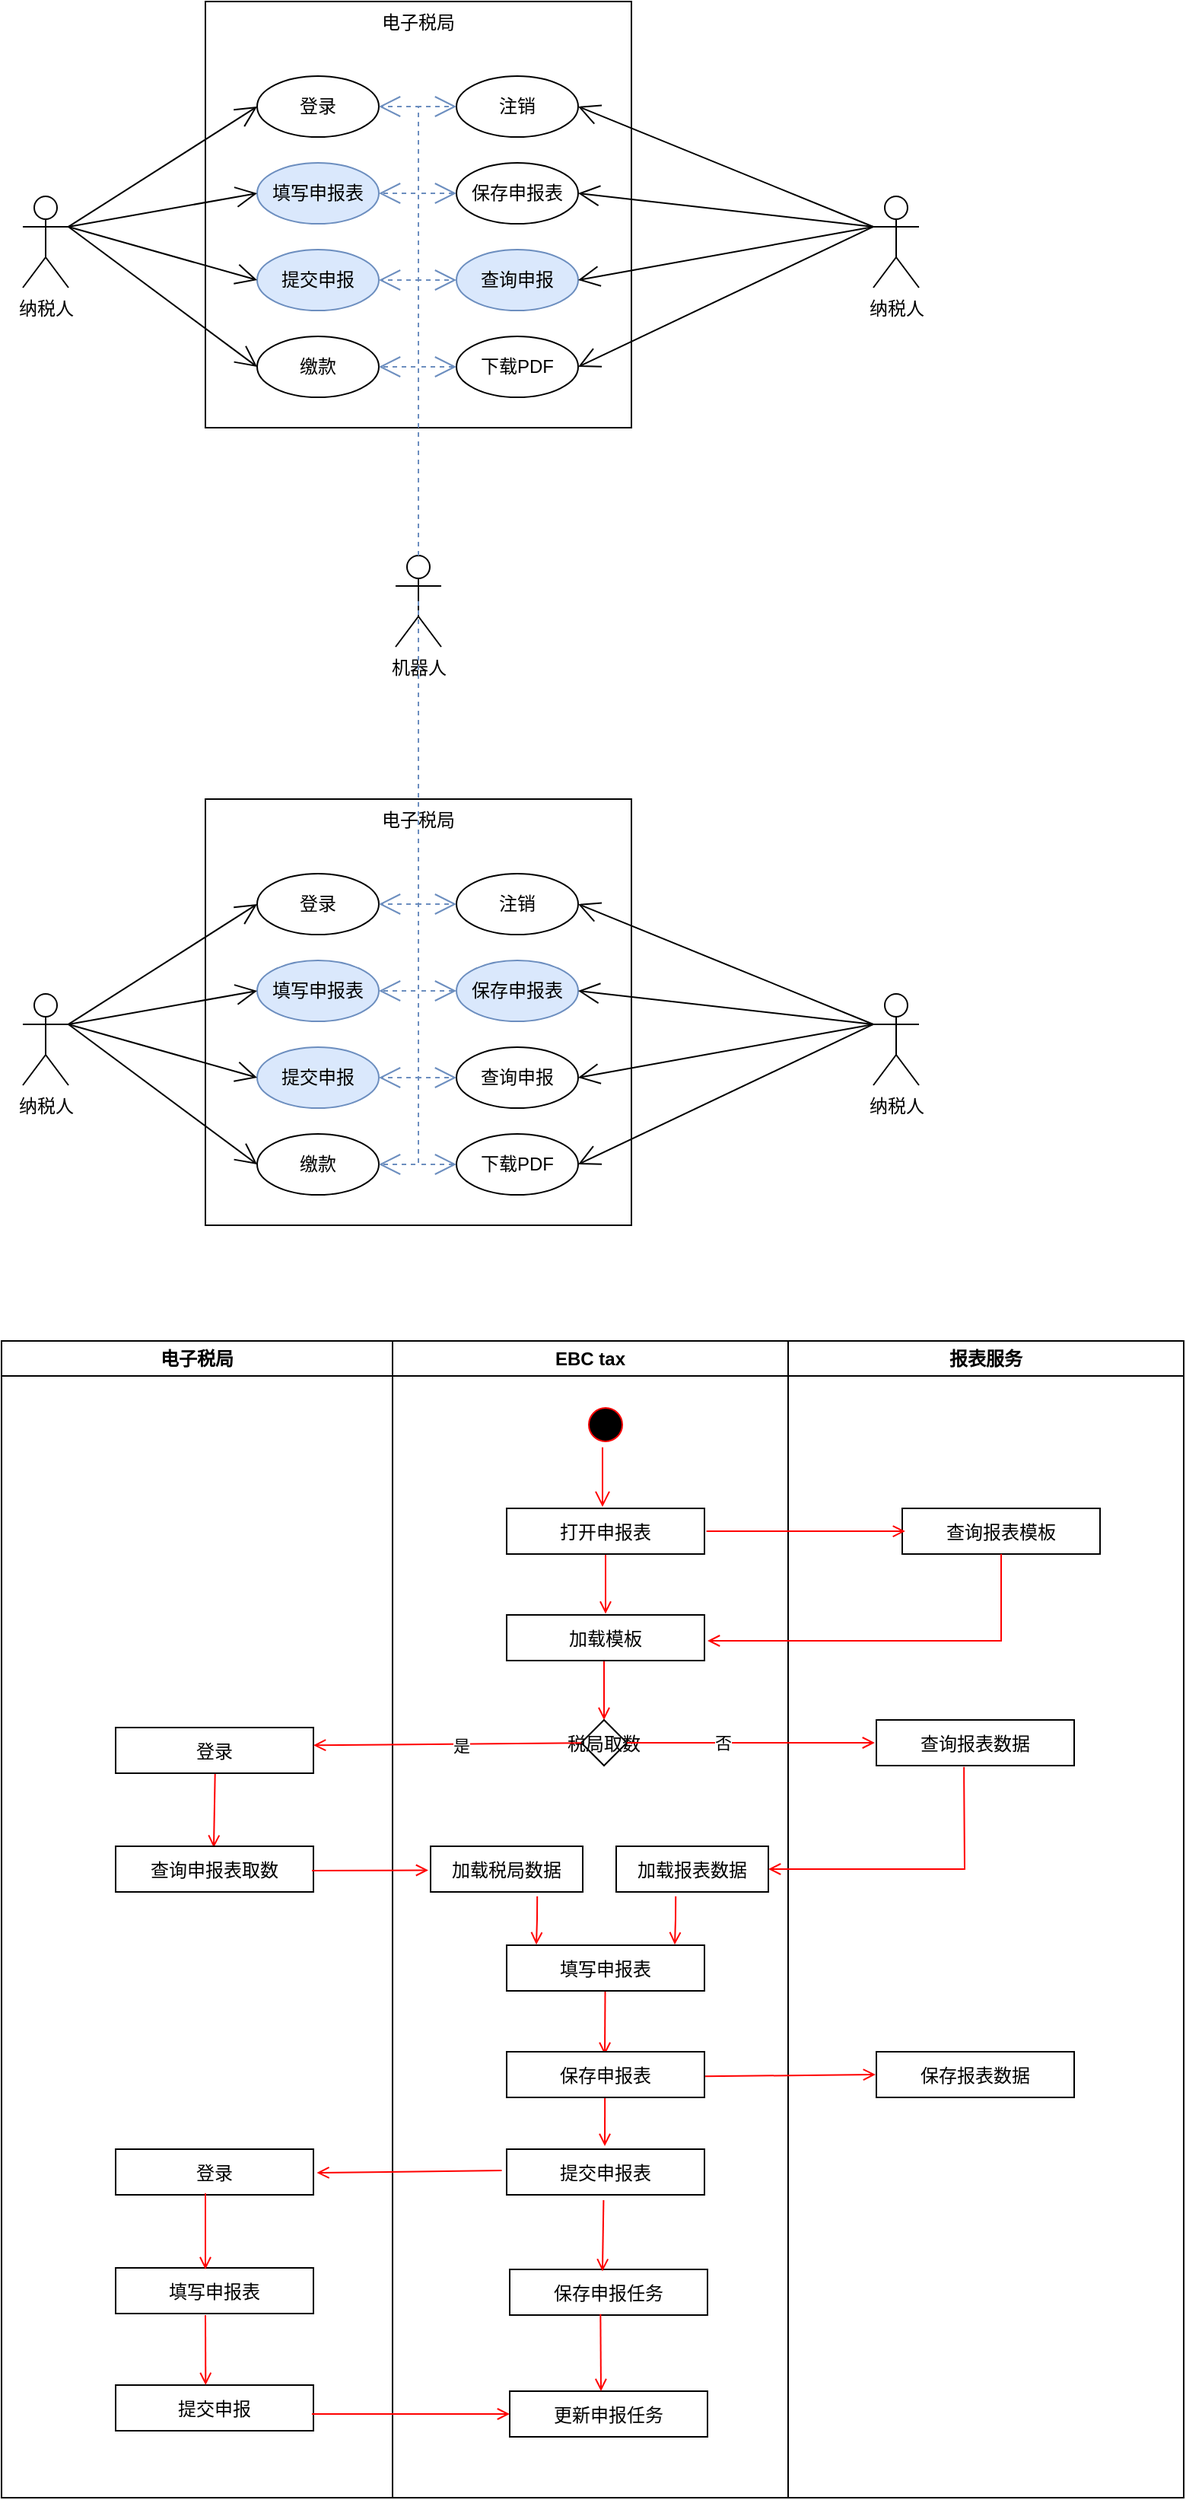 <mxfile version="17.2.4" type="github">
  <diagram id="pesc5ZuLE12qNuX9gS1a" name="第 1 页">
    <mxGraphModel dx="1044" dy="611" grid="1" gridSize="10" guides="1" tooltips="1" connect="1" arrows="1" fold="1" page="1" pageScale="1" pageWidth="827" pageHeight="1169" math="0" shadow="0">
      <root>
        <mxCell id="0" />
        <mxCell id="1" parent="0" />
        <mxCell id="q86BL1v4JnZUa4Sr2h56-1" value="电子税局" style="rounded=0;whiteSpace=wrap;html=1;verticalAlign=top;" vertex="1" parent="1">
          <mxGeometry x="160" y="40" width="280" height="280" as="geometry" />
        </mxCell>
        <mxCell id="q86BL1v4JnZUa4Sr2h56-3" value="纳税人" style="shape=umlActor;verticalLabelPosition=bottom;verticalAlign=top;html=1;outlineConnect=0;" vertex="1" parent="1">
          <mxGeometry x="40" y="168" width="30" height="60" as="geometry" />
        </mxCell>
        <mxCell id="q86BL1v4JnZUa4Sr2h56-4" value="填写申报表" style="ellipse;whiteSpace=wrap;html=1;aspect=fixed;fillColor=#dae8fc;strokeColor=#6c8ebf;" vertex="1" parent="1">
          <mxGeometry x="194" y="146" width="80" height="40" as="geometry" />
        </mxCell>
        <mxCell id="q86BL1v4JnZUa4Sr2h56-5" value="缴款" style="ellipse;whiteSpace=wrap;html=1;aspect=fixed;" vertex="1" parent="1">
          <mxGeometry x="194" y="260" width="80" height="40" as="geometry" />
        </mxCell>
        <mxCell id="q86BL1v4JnZUa4Sr2h56-6" value="登录" style="ellipse;whiteSpace=wrap;html=1;aspect=fixed;" vertex="1" parent="1">
          <mxGeometry x="194" y="89" width="80" height="40" as="geometry" />
        </mxCell>
        <mxCell id="q86BL1v4JnZUa4Sr2h56-7" value="保存申报表" style="ellipse;whiteSpace=wrap;html=1;aspect=fixed;" vertex="1" parent="1">
          <mxGeometry x="325" y="146" width="80" height="40" as="geometry" />
        </mxCell>
        <mxCell id="q86BL1v4JnZUa4Sr2h56-8" value="提交申报" style="ellipse;whiteSpace=wrap;html=1;aspect=fixed;fillColor=#dae8fc;strokeColor=#6c8ebf;" vertex="1" parent="1">
          <mxGeometry x="194" y="203" width="80" height="40" as="geometry" />
        </mxCell>
        <mxCell id="q86BL1v4JnZUa4Sr2h56-9" value="查询申报" style="ellipse;whiteSpace=wrap;html=1;aspect=fixed;fillColor=#dae8fc;strokeColor=#6c8ebf;" vertex="1" parent="1">
          <mxGeometry x="325" y="203" width="80" height="40" as="geometry" />
        </mxCell>
        <mxCell id="q86BL1v4JnZUa4Sr2h56-10" value="下载PDF" style="ellipse;whiteSpace=wrap;html=1;aspect=fixed;" vertex="1" parent="1">
          <mxGeometry x="325" y="260" width="80" height="40" as="geometry" />
        </mxCell>
        <mxCell id="q86BL1v4JnZUa4Sr2h56-11" value="注销" style="ellipse;whiteSpace=wrap;html=1;aspect=fixed;" vertex="1" parent="1">
          <mxGeometry x="325" y="89" width="80" height="40" as="geometry" />
        </mxCell>
        <mxCell id="q86BL1v4JnZUa4Sr2h56-16" value="" style="endArrow=open;endFill=1;endSize=12;html=1;rounded=0;exitX=1;exitY=0.333;exitDx=0;exitDy=0;exitPerimeter=0;entryX=0;entryY=0.5;entryDx=0;entryDy=0;" edge="1" parent="1" source="q86BL1v4JnZUa4Sr2h56-3" target="q86BL1v4JnZUa4Sr2h56-6">
          <mxGeometry width="160" relative="1" as="geometry">
            <mxPoint x="60" y="260" as="sourcePoint" />
            <mxPoint x="220" y="260" as="targetPoint" />
          </mxGeometry>
        </mxCell>
        <mxCell id="q86BL1v4JnZUa4Sr2h56-17" value="" style="endArrow=open;endFill=1;endSize=12;html=1;rounded=0;entryX=0;entryY=0.5;entryDx=0;entryDy=0;exitX=1;exitY=0.333;exitDx=0;exitDy=0;exitPerimeter=0;" edge="1" parent="1" source="q86BL1v4JnZUa4Sr2h56-3" target="q86BL1v4JnZUa4Sr2h56-4">
          <mxGeometry width="160" relative="1" as="geometry">
            <mxPoint x="70" y="160" as="sourcePoint" />
            <mxPoint x="196.105" y="129.62" as="targetPoint" />
          </mxGeometry>
        </mxCell>
        <mxCell id="q86BL1v4JnZUa4Sr2h56-18" value="" style="endArrow=open;endFill=1;endSize=12;html=1;rounded=0;entryX=0;entryY=0.5;entryDx=0;entryDy=0;exitX=1;exitY=0.333;exitDx=0;exitDy=0;exitPerimeter=0;" edge="1" parent="1" source="q86BL1v4JnZUa4Sr2h56-3" target="q86BL1v4JnZUa4Sr2h56-8">
          <mxGeometry width="160" relative="1" as="geometry">
            <mxPoint x="80" y="170" as="sourcePoint" />
            <mxPoint x="190" y="176" as="targetPoint" />
          </mxGeometry>
        </mxCell>
        <mxCell id="q86BL1v4JnZUa4Sr2h56-19" value="" style="endArrow=open;endFill=1;endSize=12;html=1;rounded=0;entryX=0;entryY=0.5;entryDx=0;entryDy=0;exitX=1;exitY=0.333;exitDx=0;exitDy=0;exitPerimeter=0;" edge="1" parent="1" source="q86BL1v4JnZUa4Sr2h56-3" target="q86BL1v4JnZUa4Sr2h56-5">
          <mxGeometry width="160" relative="1" as="geometry">
            <mxPoint x="90" y="180" as="sourcePoint" />
            <mxPoint x="120" y="300" as="targetPoint" />
          </mxGeometry>
        </mxCell>
        <mxCell id="q86BL1v4JnZUa4Sr2h56-29" value="纳税人" style="shape=umlActor;verticalLabelPosition=bottom;verticalAlign=top;html=1;outlineConnect=0;" vertex="1" parent="1">
          <mxGeometry x="599" y="168" width="30" height="60" as="geometry" />
        </mxCell>
        <mxCell id="q86BL1v4JnZUa4Sr2h56-31" value="" style="endArrow=open;endFill=1;endSize=12;html=1;rounded=0;exitX=0;exitY=0.333;exitDx=0;exitDy=0;exitPerimeter=0;entryX=1;entryY=0.5;entryDx=0;entryDy=0;" edge="1" parent="1" source="q86BL1v4JnZUa4Sr2h56-29" target="q86BL1v4JnZUa4Sr2h56-11">
          <mxGeometry width="160" relative="1" as="geometry">
            <mxPoint x="80" y="198" as="sourcePoint" />
            <mxPoint x="190" y="119" as="targetPoint" />
          </mxGeometry>
        </mxCell>
        <mxCell id="q86BL1v4JnZUa4Sr2h56-32" value="" style="endArrow=open;endFill=1;endSize=12;html=1;rounded=0;exitX=0;exitY=0.333;exitDx=0;exitDy=0;exitPerimeter=0;entryX=1;entryY=0.5;entryDx=0;entryDy=0;" edge="1" parent="1" source="q86BL1v4JnZUa4Sr2h56-29" target="q86BL1v4JnZUa4Sr2h56-7">
          <mxGeometry width="160" relative="1" as="geometry">
            <mxPoint x="490" y="198" as="sourcePoint" />
            <mxPoint x="360" y="119" as="targetPoint" />
          </mxGeometry>
        </mxCell>
        <mxCell id="q86BL1v4JnZUa4Sr2h56-33" value="" style="endArrow=open;endFill=1;endSize=12;html=1;rounded=0;exitX=0;exitY=0.333;exitDx=0;exitDy=0;exitPerimeter=0;entryX=1;entryY=0.5;entryDx=0;entryDy=0;" edge="1" parent="1" source="q86BL1v4JnZUa4Sr2h56-29" target="q86BL1v4JnZUa4Sr2h56-9">
          <mxGeometry width="160" relative="1" as="geometry">
            <mxPoint x="500" y="208" as="sourcePoint" />
            <mxPoint x="360" y="176" as="targetPoint" />
          </mxGeometry>
        </mxCell>
        <mxCell id="q86BL1v4JnZUa4Sr2h56-34" value="" style="endArrow=open;endFill=1;endSize=12;html=1;rounded=0;exitX=0;exitY=0.333;exitDx=0;exitDy=0;exitPerimeter=0;entryX=1;entryY=0.5;entryDx=0;entryDy=0;" edge="1" parent="1" source="q86BL1v4JnZUa4Sr2h56-29" target="q86BL1v4JnZUa4Sr2h56-10">
          <mxGeometry width="160" relative="1" as="geometry">
            <mxPoint x="510" y="218" as="sourcePoint" />
            <mxPoint x="360" y="233" as="targetPoint" />
          </mxGeometry>
        </mxCell>
        <mxCell id="q86BL1v4JnZUa4Sr2h56-116" value="电子税局" style="rounded=0;whiteSpace=wrap;html=1;verticalAlign=top;" vertex="1" parent="1">
          <mxGeometry x="160" y="564" width="280" height="280" as="geometry" />
        </mxCell>
        <mxCell id="q86BL1v4JnZUa4Sr2h56-117" value="纳税人" style="shape=umlActor;verticalLabelPosition=bottom;verticalAlign=top;html=1;outlineConnect=0;" vertex="1" parent="1">
          <mxGeometry x="40" y="692" width="30" height="60" as="geometry" />
        </mxCell>
        <mxCell id="q86BL1v4JnZUa4Sr2h56-118" value="填写申报表" style="ellipse;whiteSpace=wrap;html=1;aspect=fixed;fillColor=#dae8fc;strokeColor=#6c8ebf;" vertex="1" parent="1">
          <mxGeometry x="194" y="670" width="80" height="40" as="geometry" />
        </mxCell>
        <mxCell id="q86BL1v4JnZUa4Sr2h56-119" value="缴款" style="ellipse;whiteSpace=wrap;html=1;aspect=fixed;" vertex="1" parent="1">
          <mxGeometry x="194" y="784" width="80" height="40" as="geometry" />
        </mxCell>
        <mxCell id="q86BL1v4JnZUa4Sr2h56-120" value="登录" style="ellipse;whiteSpace=wrap;html=1;aspect=fixed;" vertex="1" parent="1">
          <mxGeometry x="194" y="613" width="80" height="40" as="geometry" />
        </mxCell>
        <mxCell id="q86BL1v4JnZUa4Sr2h56-121" value="保存申报表" style="ellipse;whiteSpace=wrap;html=1;aspect=fixed;fillColor=#dae8fc;strokeColor=#6c8ebf;" vertex="1" parent="1">
          <mxGeometry x="325" y="670" width="80" height="40" as="geometry" />
        </mxCell>
        <mxCell id="q86BL1v4JnZUa4Sr2h56-122" value="提交申报" style="ellipse;whiteSpace=wrap;html=1;aspect=fixed;fillColor=#dae8fc;strokeColor=#6c8ebf;" vertex="1" parent="1">
          <mxGeometry x="194" y="727" width="80" height="40" as="geometry" />
        </mxCell>
        <mxCell id="q86BL1v4JnZUa4Sr2h56-123" value="查询申报" style="ellipse;whiteSpace=wrap;html=1;aspect=fixed;" vertex="1" parent="1">
          <mxGeometry x="325" y="727" width="80" height="40" as="geometry" />
        </mxCell>
        <mxCell id="q86BL1v4JnZUa4Sr2h56-124" value="下载PDF" style="ellipse;whiteSpace=wrap;html=1;aspect=fixed;" vertex="1" parent="1">
          <mxGeometry x="325" y="784" width="80" height="40" as="geometry" />
        </mxCell>
        <mxCell id="q86BL1v4JnZUa4Sr2h56-125" value="注销" style="ellipse;whiteSpace=wrap;html=1;aspect=fixed;" vertex="1" parent="1">
          <mxGeometry x="325" y="613" width="80" height="40" as="geometry" />
        </mxCell>
        <mxCell id="q86BL1v4JnZUa4Sr2h56-126" value="" style="endArrow=open;endFill=1;endSize=12;html=1;rounded=0;exitX=1;exitY=0.333;exitDx=0;exitDy=0;exitPerimeter=0;entryX=0;entryY=0.5;entryDx=0;entryDy=0;" edge="1" parent="1" source="q86BL1v4JnZUa4Sr2h56-117" target="q86BL1v4JnZUa4Sr2h56-120">
          <mxGeometry width="160" relative="1" as="geometry">
            <mxPoint x="60" y="784" as="sourcePoint" />
            <mxPoint x="220" y="784" as="targetPoint" />
          </mxGeometry>
        </mxCell>
        <mxCell id="q86BL1v4JnZUa4Sr2h56-127" value="" style="endArrow=open;endFill=1;endSize=12;html=1;rounded=0;entryX=0;entryY=0.5;entryDx=0;entryDy=0;exitX=1;exitY=0.333;exitDx=0;exitDy=0;exitPerimeter=0;" edge="1" parent="1" source="q86BL1v4JnZUa4Sr2h56-117" target="q86BL1v4JnZUa4Sr2h56-118">
          <mxGeometry width="160" relative="1" as="geometry">
            <mxPoint x="70" y="684" as="sourcePoint" />
            <mxPoint x="196.105" y="653.62" as="targetPoint" />
          </mxGeometry>
        </mxCell>
        <mxCell id="q86BL1v4JnZUa4Sr2h56-128" value="" style="endArrow=open;endFill=1;endSize=12;html=1;rounded=0;entryX=0;entryY=0.5;entryDx=0;entryDy=0;exitX=1;exitY=0.333;exitDx=0;exitDy=0;exitPerimeter=0;" edge="1" parent="1" source="q86BL1v4JnZUa4Sr2h56-117" target="q86BL1v4JnZUa4Sr2h56-122">
          <mxGeometry width="160" relative="1" as="geometry">
            <mxPoint x="80" y="694" as="sourcePoint" />
            <mxPoint x="190" y="700" as="targetPoint" />
          </mxGeometry>
        </mxCell>
        <mxCell id="q86BL1v4JnZUa4Sr2h56-129" value="" style="endArrow=open;endFill=1;endSize=12;html=1;rounded=0;entryX=0;entryY=0.5;entryDx=0;entryDy=0;exitX=1;exitY=0.333;exitDx=0;exitDy=0;exitPerimeter=0;" edge="1" parent="1" source="q86BL1v4JnZUa4Sr2h56-117" target="q86BL1v4JnZUa4Sr2h56-119">
          <mxGeometry width="160" relative="1" as="geometry">
            <mxPoint x="90" y="704" as="sourcePoint" />
            <mxPoint x="120" y="824" as="targetPoint" />
          </mxGeometry>
        </mxCell>
        <mxCell id="q86BL1v4JnZUa4Sr2h56-130" value="纳税人" style="shape=umlActor;verticalLabelPosition=bottom;verticalAlign=top;html=1;outlineConnect=0;" vertex="1" parent="1">
          <mxGeometry x="599" y="692" width="30" height="60" as="geometry" />
        </mxCell>
        <mxCell id="q86BL1v4JnZUa4Sr2h56-131" value="" style="endArrow=open;endFill=1;endSize=12;html=1;rounded=0;exitX=0;exitY=0.333;exitDx=0;exitDy=0;exitPerimeter=0;entryX=1;entryY=0.5;entryDx=0;entryDy=0;" edge="1" parent="1" source="q86BL1v4JnZUa4Sr2h56-130" target="q86BL1v4JnZUa4Sr2h56-125">
          <mxGeometry width="160" relative="1" as="geometry">
            <mxPoint x="80" y="722" as="sourcePoint" />
            <mxPoint x="190" y="643" as="targetPoint" />
          </mxGeometry>
        </mxCell>
        <mxCell id="q86BL1v4JnZUa4Sr2h56-132" value="" style="endArrow=open;endFill=1;endSize=12;html=1;rounded=0;exitX=0;exitY=0.333;exitDx=0;exitDy=0;exitPerimeter=0;entryX=1;entryY=0.5;entryDx=0;entryDy=0;" edge="1" parent="1" source="q86BL1v4JnZUa4Sr2h56-130" target="q86BL1v4JnZUa4Sr2h56-121">
          <mxGeometry width="160" relative="1" as="geometry">
            <mxPoint x="490" y="722" as="sourcePoint" />
            <mxPoint x="360" y="643" as="targetPoint" />
          </mxGeometry>
        </mxCell>
        <mxCell id="q86BL1v4JnZUa4Sr2h56-133" value="" style="endArrow=open;endFill=1;endSize=12;html=1;rounded=0;exitX=0;exitY=0.333;exitDx=0;exitDy=0;exitPerimeter=0;entryX=1;entryY=0.5;entryDx=0;entryDy=0;" edge="1" parent="1" source="q86BL1v4JnZUa4Sr2h56-130" target="q86BL1v4JnZUa4Sr2h56-123">
          <mxGeometry width="160" relative="1" as="geometry">
            <mxPoint x="500" y="732" as="sourcePoint" />
            <mxPoint x="360" y="700" as="targetPoint" />
          </mxGeometry>
        </mxCell>
        <mxCell id="q86BL1v4JnZUa4Sr2h56-134" value="" style="endArrow=open;endFill=1;endSize=12;html=1;rounded=0;exitX=0;exitY=0.333;exitDx=0;exitDy=0;exitPerimeter=0;entryX=1;entryY=0.5;entryDx=0;entryDy=0;" edge="1" parent="1" source="q86BL1v4JnZUa4Sr2h56-130" target="q86BL1v4JnZUa4Sr2h56-124">
          <mxGeometry width="160" relative="1" as="geometry">
            <mxPoint x="510" y="742" as="sourcePoint" />
            <mxPoint x="360" y="757" as="targetPoint" />
          </mxGeometry>
        </mxCell>
        <mxCell id="q86BL1v4JnZUa4Sr2h56-135" value="机器人" style="shape=umlActor;verticalLabelPosition=bottom;verticalAlign=top;html=1;outlineConnect=0;" vertex="1" parent="1">
          <mxGeometry x="285" y="404" width="30" height="60" as="geometry" />
        </mxCell>
        <mxCell id="q86BL1v4JnZUa4Sr2h56-136" value="" style="endArrow=open;endFill=1;endSize=12;html=1;rounded=0;exitX=0.5;exitY=0.5;exitDx=0;exitDy=0;exitPerimeter=0;edgeStyle=orthogonalEdgeStyle;dashed=1;entryX=1;entryY=0.5;entryDx=0;entryDy=0;fillColor=#dae8fc;strokeColor=#6c8ebf;" edge="1" parent="1" source="q86BL1v4JnZUa4Sr2h56-135" target="q86BL1v4JnZUa4Sr2h56-120">
          <mxGeometry width="160" relative="1" as="geometry">
            <mxPoint x="50" y="509" as="sourcePoint" />
            <mxPoint x="174" y="430" as="targetPoint" />
            <Array as="points">
              <mxPoint x="300" y="633" />
            </Array>
          </mxGeometry>
        </mxCell>
        <mxCell id="q86BL1v4JnZUa4Sr2h56-137" value="" style="endArrow=open;endFill=1;endSize=12;html=1;rounded=0;exitX=0.5;exitY=0;exitDx=0;exitDy=0;exitPerimeter=0;edgeStyle=orthogonalEdgeStyle;entryX=1;entryY=0.5;entryDx=0;entryDy=0;dashed=1;fillColor=#dae8fc;strokeColor=#6c8ebf;" edge="1" parent="1" source="q86BL1v4JnZUa4Sr2h56-135" target="q86BL1v4JnZUa4Sr2h56-6">
          <mxGeometry width="160" relative="1" as="geometry">
            <mxPoint x="310" y="444" as="sourcePoint" />
            <mxPoint x="470" y="410" as="targetPoint" />
            <Array as="points">
              <mxPoint x="300" y="109" />
            </Array>
          </mxGeometry>
        </mxCell>
        <mxCell id="q86BL1v4JnZUa4Sr2h56-140" value="" style="endArrow=open;endFill=1;endSize=12;html=1;rounded=0;exitX=0.5;exitY=0;exitDx=0;exitDy=0;exitPerimeter=0;edgeStyle=orthogonalEdgeStyle;entryX=1;entryY=0.5;entryDx=0;entryDy=0;dashed=1;fillColor=#dae8fc;strokeColor=#6c8ebf;" edge="1" parent="1" source="q86BL1v4JnZUa4Sr2h56-135" target="q86BL1v4JnZUa4Sr2h56-5">
          <mxGeometry width="160" relative="1" as="geometry">
            <mxPoint x="300" y="415" as="sourcePoint" />
            <mxPoint x="274.0" y="120.0" as="targetPoint" />
            <Array as="points" />
          </mxGeometry>
        </mxCell>
        <mxCell id="q86BL1v4JnZUa4Sr2h56-141" value="" style="endArrow=open;endFill=1;endSize=12;html=1;rounded=0;exitX=0.5;exitY=0;exitDx=0;exitDy=0;exitPerimeter=0;edgeStyle=orthogonalEdgeStyle;entryX=1;entryY=0.5;entryDx=0;entryDy=0;dashed=1;fillColor=#dae8fc;strokeColor=#6c8ebf;" edge="1" parent="1" source="q86BL1v4JnZUa4Sr2h56-135" target="q86BL1v4JnZUa4Sr2h56-8">
          <mxGeometry width="160" relative="1" as="geometry">
            <mxPoint x="310" y="414" as="sourcePoint" />
            <mxPoint x="284.0" y="290" as="targetPoint" />
            <Array as="points" />
          </mxGeometry>
        </mxCell>
        <mxCell id="q86BL1v4JnZUa4Sr2h56-142" value="" style="endArrow=open;endFill=1;endSize=12;html=1;rounded=0;exitX=0.5;exitY=0;exitDx=0;exitDy=0;exitPerimeter=0;edgeStyle=orthogonalEdgeStyle;entryX=1;entryY=0.5;entryDx=0;entryDy=0;dashed=1;fillColor=#dae8fc;strokeColor=#6c8ebf;" edge="1" parent="1" source="q86BL1v4JnZUa4Sr2h56-135" target="q86BL1v4JnZUa4Sr2h56-4">
          <mxGeometry width="160" relative="1" as="geometry">
            <mxPoint x="310" y="414" as="sourcePoint" />
            <mxPoint x="284.0" y="290" as="targetPoint" />
            <Array as="points" />
          </mxGeometry>
        </mxCell>
        <mxCell id="q86BL1v4JnZUa4Sr2h56-143" value="" style="endArrow=open;endFill=1;endSize=12;html=1;rounded=0;exitX=0.5;exitY=0;exitDx=0;exitDy=0;exitPerimeter=0;edgeStyle=orthogonalEdgeStyle;entryX=0;entryY=0.5;entryDx=0;entryDy=0;dashed=1;fillColor=#dae8fc;strokeColor=#6c8ebf;" edge="1" parent="1" source="q86BL1v4JnZUa4Sr2h56-135" target="q86BL1v4JnZUa4Sr2h56-11">
          <mxGeometry width="160" relative="1" as="geometry">
            <mxPoint x="310" y="414" as="sourcePoint" />
            <mxPoint x="284" y="176" as="targetPoint" />
            <Array as="points">
              <mxPoint x="300" y="109" />
            </Array>
          </mxGeometry>
        </mxCell>
        <mxCell id="q86BL1v4JnZUa4Sr2h56-144" value="" style="endArrow=open;endFill=1;endSize=12;html=1;rounded=0;exitX=0.5;exitY=0;exitDx=0;exitDy=0;exitPerimeter=0;edgeStyle=orthogonalEdgeStyle;entryX=0;entryY=0.5;entryDx=0;entryDy=0;dashed=1;fillColor=#dae8fc;strokeColor=#6c8ebf;" edge="1" parent="1" source="q86BL1v4JnZUa4Sr2h56-135" target="q86BL1v4JnZUa4Sr2h56-7">
          <mxGeometry width="160" relative="1" as="geometry">
            <mxPoint x="310" y="414" as="sourcePoint" />
            <mxPoint x="335" y="119" as="targetPoint" />
            <Array as="points">
              <mxPoint x="300" y="166" />
            </Array>
          </mxGeometry>
        </mxCell>
        <mxCell id="q86BL1v4JnZUa4Sr2h56-145" value="" style="endArrow=open;endFill=1;endSize=12;html=1;rounded=0;exitX=0.5;exitY=0;exitDx=0;exitDy=0;exitPerimeter=0;edgeStyle=orthogonalEdgeStyle;entryX=0;entryY=0.5;entryDx=0;entryDy=0;dashed=1;fillColor=#dae8fc;strokeColor=#6c8ebf;" edge="1" parent="1" source="q86BL1v4JnZUa4Sr2h56-135" target="q86BL1v4JnZUa4Sr2h56-9">
          <mxGeometry width="160" relative="1" as="geometry">
            <mxPoint x="310" y="414" as="sourcePoint" />
            <mxPoint x="335" y="176" as="targetPoint" />
            <Array as="points">
              <mxPoint x="300" y="223" />
            </Array>
          </mxGeometry>
        </mxCell>
        <mxCell id="q86BL1v4JnZUa4Sr2h56-146" value="" style="endArrow=open;endFill=1;endSize=12;html=1;rounded=0;exitX=0.5;exitY=0;exitDx=0;exitDy=0;exitPerimeter=0;edgeStyle=orthogonalEdgeStyle;entryX=0;entryY=0.5;entryDx=0;entryDy=0;dashed=1;fillColor=#dae8fc;strokeColor=#6c8ebf;" edge="1" parent="1" source="q86BL1v4JnZUa4Sr2h56-135" target="q86BL1v4JnZUa4Sr2h56-10">
          <mxGeometry width="160" relative="1" as="geometry">
            <mxPoint x="310" y="414" as="sourcePoint" />
            <mxPoint x="335" y="233" as="targetPoint" />
            <Array as="points">
              <mxPoint x="300" y="280" />
            </Array>
          </mxGeometry>
        </mxCell>
        <mxCell id="q86BL1v4JnZUa4Sr2h56-147" value="" style="endArrow=open;endFill=1;endSize=12;html=1;rounded=0;exitX=0.5;exitY=0.5;exitDx=0;exitDy=0;exitPerimeter=0;edgeStyle=orthogonalEdgeStyle;dashed=1;entryX=1;entryY=0.5;entryDx=0;entryDy=0;fillColor=#dae8fc;strokeColor=#6c8ebf;" edge="1" parent="1" source="q86BL1v4JnZUa4Sr2h56-135" target="q86BL1v4JnZUa4Sr2h56-118">
          <mxGeometry width="160" relative="1" as="geometry">
            <mxPoint x="310" y="444" as="sourcePoint" />
            <mxPoint x="284" y="643" as="targetPoint" />
            <Array as="points">
              <mxPoint x="300" y="690" />
            </Array>
          </mxGeometry>
        </mxCell>
        <mxCell id="q86BL1v4JnZUa4Sr2h56-148" value="" style="endArrow=open;endFill=1;endSize=12;html=1;rounded=0;exitX=0.5;exitY=0.5;exitDx=0;exitDy=0;exitPerimeter=0;edgeStyle=orthogonalEdgeStyle;dashed=1;entryX=1;entryY=0.5;entryDx=0;entryDy=0;fillColor=#dae8fc;strokeColor=#6c8ebf;" edge="1" parent="1" source="q86BL1v4JnZUa4Sr2h56-135" target="q86BL1v4JnZUa4Sr2h56-119">
          <mxGeometry width="160" relative="1" as="geometry">
            <mxPoint x="310" y="444" as="sourcePoint" />
            <mxPoint x="284" y="700" as="targetPoint" />
            <Array as="points">
              <mxPoint x="300" y="804" />
            </Array>
          </mxGeometry>
        </mxCell>
        <mxCell id="q86BL1v4JnZUa4Sr2h56-149" value="" style="endArrow=open;endFill=1;endSize=12;html=1;rounded=0;exitX=0.5;exitY=0.5;exitDx=0;exitDy=0;exitPerimeter=0;edgeStyle=orthogonalEdgeStyle;dashed=1;entryX=1;entryY=0.5;entryDx=0;entryDy=0;fillColor=#dae8fc;strokeColor=#6c8ebf;" edge="1" parent="1" source="q86BL1v4JnZUa4Sr2h56-135" target="q86BL1v4JnZUa4Sr2h56-122">
          <mxGeometry width="160" relative="1" as="geometry">
            <mxPoint x="310" y="444" as="sourcePoint" />
            <mxPoint x="284" y="814" as="targetPoint" />
            <Array as="points">
              <mxPoint x="300" y="747" />
            </Array>
          </mxGeometry>
        </mxCell>
        <mxCell id="q86BL1v4JnZUa4Sr2h56-150" value="" style="endArrow=open;endFill=1;endSize=12;html=1;rounded=0;exitX=0.5;exitY=0.5;exitDx=0;exitDy=0;exitPerimeter=0;edgeStyle=orthogonalEdgeStyle;dashed=1;entryX=0;entryY=0.5;entryDx=0;entryDy=0;fillColor=#dae8fc;strokeColor=#6c8ebf;" edge="1" parent="1" source="q86BL1v4JnZUa4Sr2h56-135" target="q86BL1v4JnZUa4Sr2h56-125">
          <mxGeometry width="160" relative="1" as="geometry">
            <mxPoint x="311" y="444" as="sourcePoint" />
            <mxPoint x="285.0" y="643" as="targetPoint" />
            <Array as="points">
              <mxPoint x="300" y="633" />
            </Array>
          </mxGeometry>
        </mxCell>
        <mxCell id="q86BL1v4JnZUa4Sr2h56-151" value="" style="endArrow=open;endFill=1;endSize=12;html=1;rounded=0;exitX=0.5;exitY=0.5;exitDx=0;exitDy=0;exitPerimeter=0;edgeStyle=orthogonalEdgeStyle;dashed=1;entryX=0;entryY=0.5;entryDx=0;entryDy=0;fillColor=#dae8fc;strokeColor=#6c8ebf;" edge="1" parent="1" source="q86BL1v4JnZUa4Sr2h56-135" target="q86BL1v4JnZUa4Sr2h56-121">
          <mxGeometry width="160" relative="1" as="geometry">
            <mxPoint x="311" y="444" as="sourcePoint" />
            <mxPoint x="285.0" y="700" as="targetPoint" />
            <Array as="points">
              <mxPoint x="300" y="690" />
            </Array>
          </mxGeometry>
        </mxCell>
        <mxCell id="q86BL1v4JnZUa4Sr2h56-152" value="" style="endArrow=open;endFill=1;endSize=12;html=1;rounded=0;exitX=0.5;exitY=0.5;exitDx=0;exitDy=0;exitPerimeter=0;edgeStyle=orthogonalEdgeStyle;dashed=1;entryX=0;entryY=0.5;entryDx=0;entryDy=0;fillColor=#dae8fc;strokeColor=#6c8ebf;" edge="1" parent="1" source="q86BL1v4JnZUa4Sr2h56-135" target="q86BL1v4JnZUa4Sr2h56-124">
          <mxGeometry width="160" relative="1" as="geometry">
            <mxPoint x="311" y="444" as="sourcePoint" />
            <mxPoint x="285.0" y="814" as="targetPoint" />
            <Array as="points">
              <mxPoint x="300" y="804" />
            </Array>
          </mxGeometry>
        </mxCell>
        <mxCell id="q86BL1v4JnZUa4Sr2h56-153" value="" style="endArrow=open;endFill=1;endSize=12;html=1;rounded=0;exitX=0.5;exitY=0.5;exitDx=0;exitDy=0;exitPerimeter=0;edgeStyle=orthogonalEdgeStyle;dashed=1;entryX=0;entryY=0.5;entryDx=0;entryDy=0;fillColor=#dae8fc;strokeColor=#6c8ebf;" edge="1" parent="1" source="q86BL1v4JnZUa4Sr2h56-135" target="q86BL1v4JnZUa4Sr2h56-123">
          <mxGeometry width="160" relative="1" as="geometry">
            <mxPoint x="311" y="444" as="sourcePoint" />
            <mxPoint x="285.0" y="757" as="targetPoint" />
            <Array as="points">
              <mxPoint x="300" y="747" />
            </Array>
          </mxGeometry>
        </mxCell>
        <mxCell id="q86BL1v4JnZUa4Sr2h56-154" value="电子税局" style="swimlane;whiteSpace=wrap;startSize=23;" vertex="1" parent="1">
          <mxGeometry x="26" y="920" width="257" height="760" as="geometry" />
        </mxCell>
        <mxCell id="q86BL1v4JnZUa4Sr2h56-158" value="" style="endArrow=open;strokeColor=#FF0000;endFill=1;rounded=0;entryX=0.496;entryY=0.029;entryDx=0;entryDy=0;entryPerimeter=0;exitX=0.504;exitY=0.7;exitDx=0;exitDy=0;exitPerimeter=0;" edge="1" parent="q86BL1v4JnZUa4Sr2h56-154" source="q86BL1v4JnZUa4Sr2h56-163" target="q86BL1v4JnZUa4Sr2h56-161">
          <mxGeometry relative="1" as="geometry" />
        </mxCell>
        <mxCell id="q86BL1v4JnZUa4Sr2h56-161" value="查询申报表取数" style="" vertex="1" parent="q86BL1v4JnZUa4Sr2h56-154">
          <mxGeometry x="75" y="332" width="130" height="30" as="geometry" />
        </mxCell>
        <mxCell id="q86BL1v4JnZUa4Sr2h56-163" value="登录" style="" vertex="1" parent="q86BL1v4JnZUa4Sr2h56-154">
          <mxGeometry x="75" y="254" width="130" height="30" as="geometry" />
        </mxCell>
        <mxCell id="q86BL1v4JnZUa4Sr2h56-220" value="登录" style="" vertex="1" parent="q86BL1v4JnZUa4Sr2h56-154">
          <mxGeometry x="75" y="531" width="130" height="30" as="geometry" />
        </mxCell>
        <mxCell id="q86BL1v4JnZUa4Sr2h56-221" value="填写申报表" style="" vertex="1" parent="q86BL1v4JnZUa4Sr2h56-154">
          <mxGeometry x="75" y="609" width="130" height="30" as="geometry" />
        </mxCell>
        <mxCell id="q86BL1v4JnZUa4Sr2h56-222" value="提交申报" style="" vertex="1" parent="q86BL1v4JnZUa4Sr2h56-154">
          <mxGeometry x="75" y="686" width="130" height="30" as="geometry" />
        </mxCell>
        <mxCell id="q86BL1v4JnZUa4Sr2h56-224" value="" style="endArrow=open;strokeColor=#FF0000;endFill=1;rounded=0;" edge="1" parent="q86BL1v4JnZUa4Sr2h56-154">
          <mxGeometry relative="1" as="geometry">
            <mxPoint x="134" y="560" as="sourcePoint" />
            <mxPoint x="134" y="610" as="targetPoint" />
          </mxGeometry>
        </mxCell>
        <mxCell id="q86BL1v4JnZUa4Sr2h56-225" value="" style="endArrow=open;strokeColor=#FF0000;endFill=1;rounded=0;entryX=0.455;entryY=-0.001;entryDx=0;entryDy=0;entryPerimeter=0;" edge="1" parent="q86BL1v4JnZUa4Sr2h56-154" target="q86BL1v4JnZUa4Sr2h56-222">
          <mxGeometry relative="1" as="geometry">
            <mxPoint x="134" y="640" as="sourcePoint" />
            <mxPoint x="141" y="680" as="targetPoint" />
          </mxGeometry>
        </mxCell>
        <mxCell id="q86BL1v4JnZUa4Sr2h56-173" value="EBC tax" style="swimlane;whiteSpace=wrap;startSize=23;" vertex="1" parent="1">
          <mxGeometry x="283" y="920" width="260" height="760" as="geometry" />
        </mxCell>
        <mxCell id="q86BL1v4JnZUa4Sr2h56-174" value="" style="ellipse;shape=startState;fillColor=#000000;strokeColor=#ff0000;" vertex="1" parent="q86BL1v4JnZUa4Sr2h56-173">
          <mxGeometry x="125" y="40" width="30" height="30" as="geometry" />
        </mxCell>
        <mxCell id="q86BL1v4JnZUa4Sr2h56-175" value="" style="edgeStyle=elbowEdgeStyle;elbow=horizontal;verticalAlign=bottom;endArrow=open;endSize=8;strokeColor=#FF0000;endFill=1;rounded=0;entryX=0.486;entryY=-0.032;entryDx=0;entryDy=0;entryPerimeter=0;" edge="1" parent="q86BL1v4JnZUa4Sr2h56-173" source="q86BL1v4JnZUa4Sr2h56-174" target="q86BL1v4JnZUa4Sr2h56-182">
          <mxGeometry x="100" y="40" as="geometry">
            <mxPoint x="115" y="110" as="targetPoint" />
          </mxGeometry>
        </mxCell>
        <mxCell id="q86BL1v4JnZUa4Sr2h56-176" value="创建edf_rpa_user_task" style="" vertex="1" parent="q86BL1v4JnZUa4Sr2h56-173">
          <mxGeometry x="75" y="110" width="130" height="30" as="geometry" />
        </mxCell>
        <mxCell id="q86BL1v4JnZUa4Sr2h56-177" value="" style="endArrow=open;strokeColor=#FF0000;endFill=1;rounded=0;entryX=0.5;entryY=0;entryDx=0;entryDy=0;" edge="1" parent="q86BL1v4JnZUa4Sr2h56-173" target="q86BL1v4JnZUa4Sr2h56-216">
          <mxGeometry relative="1" as="geometry">
            <mxPoint x="139" y="190" as="sourcePoint" />
          </mxGeometry>
        </mxCell>
        <mxCell id="q86BL1v4JnZUa4Sr2h56-179" value="提交申报表" style="" vertex="1" parent="q86BL1v4JnZUa4Sr2h56-173">
          <mxGeometry x="75" y="531" width="130" height="30" as="geometry" />
        </mxCell>
        <mxCell id="q86BL1v4JnZUa4Sr2h56-183" value="" style="endArrow=open;strokeColor=#FF0000;endFill=1;rounded=0;" edge="1" parent="q86BL1v4JnZUa4Sr2h56-173">
          <mxGeometry relative="1" as="geometry">
            <mxPoint x="139.5" y="469" as="targetPoint" />
            <mxPoint x="139.81" y="418.24" as="sourcePoint" />
          </mxGeometry>
        </mxCell>
        <mxCell id="q86BL1v4JnZUa4Sr2h56-184" value="填写申报表" style="" vertex="1" parent="q86BL1v4JnZUa4Sr2h56-173">
          <mxGeometry x="75" y="397" width="130" height="30" as="geometry" />
        </mxCell>
        <mxCell id="q86BL1v4JnZUa4Sr2h56-185" value="" style="endArrow=open;strokeColor=#FF0000;endFill=1;rounded=0;" edge="1" parent="q86BL1v4JnZUa4Sr2h56-173">
          <mxGeometry relative="1" as="geometry">
            <mxPoint x="139.5" y="529" as="targetPoint" />
            <mxPoint x="139.6" y="489.0" as="sourcePoint" />
          </mxGeometry>
        </mxCell>
        <mxCell id="q86BL1v4JnZUa4Sr2h56-186" value="保存申报表" style="" vertex="1" parent="q86BL1v4JnZUa4Sr2h56-173">
          <mxGeometry x="75" y="467" width="130" height="30" as="geometry" />
        </mxCell>
        <mxCell id="q86BL1v4JnZUa4Sr2h56-213" value="加载模板" style="" vertex="1" parent="q86BL1v4JnZUa4Sr2h56-173">
          <mxGeometry x="75" y="180" width="130" height="30" as="geometry" />
        </mxCell>
        <mxCell id="q86BL1v4JnZUa4Sr2h56-215" value="" style="endArrow=open;strokeColor=#FF0000;endFill=1;rounded=0;entryX=0.5;entryY=-0.025;entryDx=0;entryDy=0;entryPerimeter=0;" edge="1" parent="q86BL1v4JnZUa4Sr2h56-173" source="q86BL1v4JnZUa4Sr2h56-182" target="q86BL1v4JnZUa4Sr2h56-213">
          <mxGeometry relative="1" as="geometry">
            <mxPoint x="247" y="160.0" as="sourcePoint" />
            <mxPoint x="247.48" y="227.87" as="targetPoint" />
          </mxGeometry>
        </mxCell>
        <mxCell id="q86BL1v4JnZUa4Sr2h56-182" value="打开申报表" style="" vertex="1" parent="q86BL1v4JnZUa4Sr2h56-173">
          <mxGeometry x="75" y="110" width="130" height="30" as="geometry" />
        </mxCell>
        <mxCell id="q86BL1v4JnZUa4Sr2h56-216" value="税局取数" style="rhombus;" vertex="1" parent="q86BL1v4JnZUa4Sr2h56-173">
          <mxGeometry x="124" y="249" width="30" height="30" as="geometry" />
        </mxCell>
        <mxCell id="q86BL1v4JnZUa4Sr2h56-180" value="加载税局数据" style="" vertex="1" parent="q86BL1v4JnZUa4Sr2h56-173">
          <mxGeometry x="25" y="332" width="100" height="30" as="geometry" />
        </mxCell>
        <mxCell id="q86BL1v4JnZUa4Sr2h56-219" value="" style="endArrow=open;strokeColor=#FF0000;endFill=1;rounded=0;exitX=0.701;exitY=1.094;exitDx=0;exitDy=0;exitPerimeter=0;entryX=0.15;entryY=-0.013;entryDx=0;entryDy=0;entryPerimeter=0;" edge="1" parent="q86BL1v4JnZUa4Sr2h56-173" source="q86BL1v4JnZUa4Sr2h56-180" target="q86BL1v4JnZUa4Sr2h56-184">
          <mxGeometry relative="1" as="geometry">
            <mxPoint x="149.5" y="479" as="targetPoint" />
            <mxPoint x="149.81" y="428.24" as="sourcePoint" />
            <Array as="points">
              <mxPoint x="95" y="380" />
            </Array>
          </mxGeometry>
        </mxCell>
        <mxCell id="q86BL1v4JnZUa4Sr2h56-226" value="保存申报任务" style="" vertex="1" parent="q86BL1v4JnZUa4Sr2h56-173">
          <mxGeometry x="77" y="610" width="130" height="30" as="geometry" />
        </mxCell>
        <mxCell id="q86BL1v4JnZUa4Sr2h56-227" value="" style="endArrow=open;strokeColor=#FF0000;endFill=1;rounded=0;exitX=0.49;exitY=1.117;exitDx=0;exitDy=0;exitPerimeter=0;entryX=0.469;entryY=0.041;entryDx=0;entryDy=0;entryPerimeter=0;" edge="1" parent="q86BL1v4JnZUa4Sr2h56-173" target="q86BL1v4JnZUa4Sr2h56-226" source="q86BL1v4JnZUa4Sr2h56-179">
          <mxGeometry relative="1" as="geometry">
            <mxPoint x="205.52" y="546.17" as="sourcePoint" />
            <mxPoint x="346.95" y="264.03" as="targetPoint" />
          </mxGeometry>
        </mxCell>
        <mxCell id="q86BL1v4JnZUa4Sr2h56-228" value="更新申报任务" style="" vertex="1" parent="q86BL1v4JnZUa4Sr2h56-173">
          <mxGeometry x="77" y="690" width="130" height="30" as="geometry" />
        </mxCell>
        <mxCell id="q86BL1v4JnZUa4Sr2h56-229" value="" style="endArrow=open;strokeColor=#FF0000;endFill=1;rounded=0;exitX=0.459;exitY=0.98;exitDx=0;exitDy=0;exitPerimeter=0;" edge="1" parent="q86BL1v4JnZUa4Sr2h56-173" source="q86BL1v4JnZUa4Sr2h56-226">
          <mxGeometry relative="1" as="geometry">
            <mxPoint x="148" y="670" as="sourcePoint" />
            <mxPoint x="137" y="690" as="targetPoint" />
          </mxGeometry>
        </mxCell>
        <mxCell id="q86BL1v4JnZUa4Sr2h56-236" value="加载报表数据" style="" vertex="1" parent="q86BL1v4JnZUa4Sr2h56-173">
          <mxGeometry x="147" y="332" width="100" height="30" as="geometry" />
        </mxCell>
        <mxCell id="q86BL1v4JnZUa4Sr2h56-192" value="报表服务" style="swimlane;whiteSpace=wrap;startSize=23;" vertex="1" parent="1">
          <mxGeometry x="543" y="920" width="260" height="760" as="geometry" />
        </mxCell>
        <mxCell id="q86BL1v4JnZUa4Sr2h56-195" value="创建edf_rpa_user_task" style="" vertex="1" parent="q86BL1v4JnZUa4Sr2h56-192">
          <mxGeometry x="75" y="110" width="130" height="30" as="geometry" />
        </mxCell>
        <mxCell id="q86BL1v4JnZUa4Sr2h56-199" value="保存报表数据" style="" vertex="1" parent="q86BL1v4JnZUa4Sr2h56-192">
          <mxGeometry x="58" y="467" width="130" height="30" as="geometry" />
        </mxCell>
        <mxCell id="q86BL1v4JnZUa4Sr2h56-201" value="查询报表模板" style="" vertex="1" parent="q86BL1v4JnZUa4Sr2h56-192">
          <mxGeometry x="75" y="110" width="130" height="30" as="geometry" />
        </mxCell>
        <mxCell id="q86BL1v4JnZUa4Sr2h56-232" value="查询报表数据" style="" vertex="1" parent="q86BL1v4JnZUa4Sr2h56-192">
          <mxGeometry x="58" y="249" width="130" height="30" as="geometry" />
        </mxCell>
        <mxCell id="q86BL1v4JnZUa4Sr2h56-237" value="" style="endArrow=open;strokeColor=#FF0000;endFill=1;rounded=0;edgeStyle=orthogonalEdgeStyle;exitX=0.443;exitY=1.028;exitDx=0;exitDy=0;exitPerimeter=0;" edge="1" parent="q86BL1v4JnZUa4Sr2h56-192" source="q86BL1v4JnZUa4Sr2h56-232">
          <mxGeometry relative="1" as="geometry">
            <mxPoint x="-13" y="347" as="targetPoint" />
            <mxPoint x="117" y="290" as="sourcePoint" />
            <Array as="points">
              <mxPoint x="116" y="290" />
              <mxPoint x="116" y="290" />
              <mxPoint x="116" y="347" />
            </Array>
          </mxGeometry>
        </mxCell>
        <mxCell id="q86BL1v4JnZUa4Sr2h56-210" value="" style="endArrow=open;strokeColor=#FF0000;endFill=1;rounded=0;entryX=-0.015;entryY=0.524;entryDx=0;entryDy=0;entryPerimeter=0;" edge="1" parent="1" target="q86BL1v4JnZUa4Sr2h56-180">
          <mxGeometry relative="1" as="geometry">
            <mxPoint x="230" y="1268" as="sourcePoint" />
            <mxPoint x="300" y="1268" as="targetPoint" />
          </mxGeometry>
        </mxCell>
        <mxCell id="q86BL1v4JnZUa4Sr2h56-197" value="" style="endArrow=open;strokeColor=#FF0000;endFill=1;rounded=0;edgeStyle=orthogonalEdgeStyle;" edge="1" parent="1">
          <mxGeometry relative="1" as="geometry">
            <mxPoint x="490" y="1117" as="targetPoint" />
            <mxPoint x="683" y="1060" as="sourcePoint" />
            <Array as="points">
              <mxPoint x="683" y="1117" />
            </Array>
          </mxGeometry>
        </mxCell>
        <mxCell id="q86BL1v4JnZUa4Sr2h56-211" value="" style="endArrow=open;strokeColor=#FF0000;endFill=1;rounded=0;exitX=1.01;exitY=0.501;exitDx=0;exitDy=0;exitPerimeter=0;entryX=0.015;entryY=0.501;entryDx=0;entryDy=0;entryPerimeter=0;" edge="1" parent="1" source="q86BL1v4JnZUa4Sr2h56-182" target="q86BL1v4JnZUa4Sr2h56-201">
          <mxGeometry relative="1" as="geometry">
            <mxPoint x="433.52" y="1061.0" as="sourcePoint" />
            <mxPoint x="520" y="1090" as="targetPoint" />
          </mxGeometry>
        </mxCell>
        <mxCell id="q86BL1v4JnZUa4Sr2h56-212" value="" style="endArrow=open;strokeColor=#FF0000;endFill=1;rounded=0;entryX=1;entryY=0.389;entryDx=0;entryDy=0;entryPerimeter=0;" edge="1" parent="1" source="q86BL1v4JnZUa4Sr2h56-216" target="q86BL1v4JnZUa4Sr2h56-163">
          <mxGeometry relative="1" as="geometry">
            <mxPoint x="356.83" y="1183.22" as="sourcePoint" />
            <mxPoint x="230" y="1187" as="targetPoint" />
          </mxGeometry>
        </mxCell>
        <mxCell id="q86BL1v4JnZUa4Sr2h56-217" value="是" style="edgeLabel;html=1;align=center;verticalAlign=middle;resizable=0;points=[];" vertex="1" connectable="0" parent="q86BL1v4JnZUa4Sr2h56-212">
          <mxGeometry x="-0.105" y="1" relative="1" as="geometry">
            <mxPoint as="offset" />
          </mxGeometry>
        </mxCell>
        <mxCell id="q86BL1v4JnZUa4Sr2h56-214" value="" style="endArrow=open;strokeColor=#FF0000;endFill=1;rounded=0;exitX=1.004;exitY=0.539;exitDx=0;exitDy=0;exitPerimeter=0;entryX=-0.004;entryY=0.499;entryDx=0;entryDy=0;entryPerimeter=0;" edge="1" parent="1" source="q86BL1v4JnZUa4Sr2h56-186" target="q86BL1v4JnZUa4Sr2h56-199">
          <mxGeometry relative="1" as="geometry">
            <mxPoint x="499.3" y="1121.03" as="sourcePoint" />
            <mxPoint x="629.95" y="1121.03" as="targetPoint" />
          </mxGeometry>
        </mxCell>
        <mxCell id="q86BL1v4JnZUa4Sr2h56-223" value="" style="endArrow=open;strokeColor=#FF0000;endFill=1;rounded=0;exitX=-0.025;exitY=0.468;exitDx=0;exitDy=0;exitPerimeter=0;entryX=1.017;entryY=0.518;entryDx=0;entryDy=0;entryPerimeter=0;" edge="1" parent="1" source="q86BL1v4JnZUa4Sr2h56-179" target="q86BL1v4JnZUa4Sr2h56-220">
          <mxGeometry relative="1" as="geometry">
            <mxPoint x="498.52" y="1413.17" as="sourcePoint" />
            <mxPoint x="610.48" y="1411.97" as="targetPoint" />
          </mxGeometry>
        </mxCell>
        <mxCell id="q86BL1v4JnZUa4Sr2h56-230" value="" style="endArrow=open;strokeColor=#FF0000;endFill=1;rounded=0;exitX=0.992;exitY=0.633;exitDx=0;exitDy=0;exitPerimeter=0;" edge="1" parent="1" source="q86BL1v4JnZUa4Sr2h56-222">
          <mxGeometry relative="1" as="geometry">
            <mxPoint x="361.54" y="1590" as="sourcePoint" />
            <mxPoint x="360" y="1625" as="targetPoint" />
          </mxGeometry>
        </mxCell>
        <mxCell id="q86BL1v4JnZUa4Sr2h56-178" value="" style="endArrow=open;strokeColor=#FF0000;endFill=1;rounded=0;edgeStyle=orthogonalEdgeStyle;exitX=1;exitY=0.5;exitDx=0;exitDy=0;entryX=-0.008;entryY=0.5;entryDx=0;entryDy=0;entryPerimeter=0;" edge="1" parent="1" source="q86BL1v4JnZUa4Sr2h56-216" target="q86BL1v4JnZUa4Sr2h56-232">
          <mxGeometry relative="1" as="geometry">
            <mxPoint x="480" y="1280" as="targetPoint" />
            <mxPoint x="514" y="1184" as="sourcePoint" />
            <Array as="points" />
          </mxGeometry>
        </mxCell>
        <mxCell id="q86BL1v4JnZUa4Sr2h56-218" value="否" style="edgeLabel;html=1;align=center;verticalAlign=middle;resizable=0;points=[];" vertex="1" connectable="0" parent="q86BL1v4JnZUa4Sr2h56-178">
          <mxGeometry x="-0.417" y="-2" relative="1" as="geometry">
            <mxPoint x="15" y="-2" as="offset" />
          </mxGeometry>
        </mxCell>
        <mxCell id="q86BL1v4JnZUa4Sr2h56-238" value="" style="endArrow=open;strokeColor=#FF0000;endFill=1;rounded=0;exitX=0.701;exitY=1.094;exitDx=0;exitDy=0;exitPerimeter=0;entryX=0.15;entryY=-0.013;entryDx=0;entryDy=0;entryPerimeter=0;" edge="1" parent="1">
          <mxGeometry relative="1" as="geometry">
            <mxPoint x="468.5" y="1316.61" as="targetPoint" />
            <mxPoint x="469.1" y="1284.82" as="sourcePoint" />
            <Array as="points">
              <mxPoint x="469" y="1300" />
            </Array>
          </mxGeometry>
        </mxCell>
      </root>
    </mxGraphModel>
  </diagram>
</mxfile>
